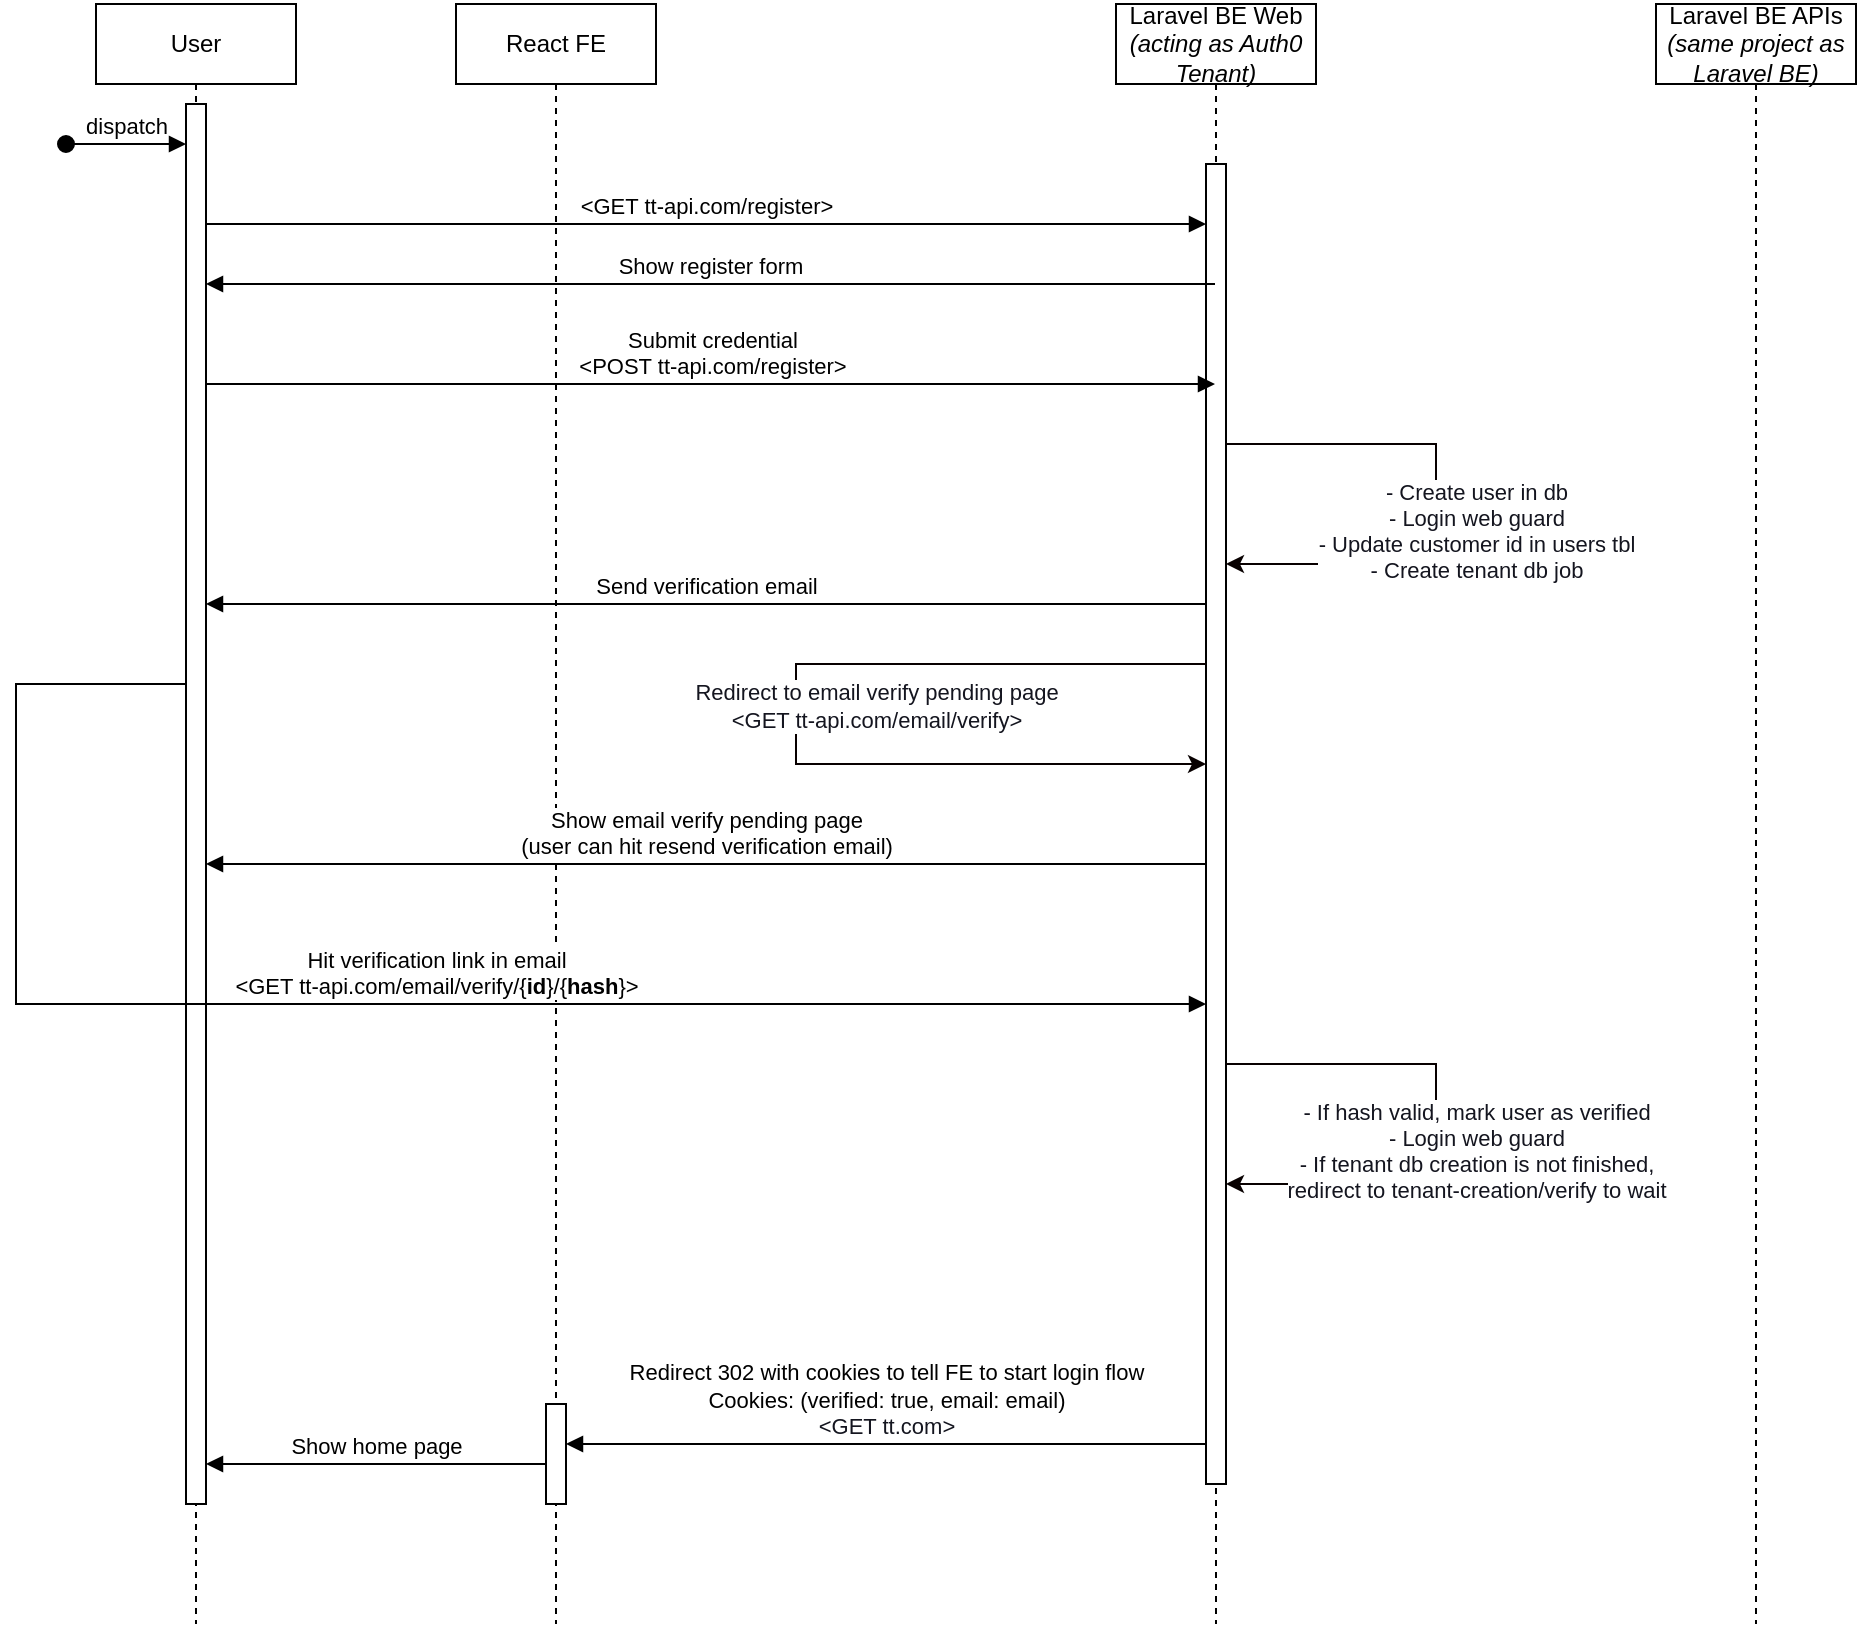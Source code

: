 <mxfile version="24.8.2">
  <diagram name="Page-1" id="g1ioHameETK95ObDJx7T">
    <mxGraphModel dx="1876" dy="569" grid="1" gridSize="10" guides="1" tooltips="1" connect="1" arrows="1" fold="1" page="1" pageScale="1" pageWidth="850" pageHeight="1100" math="0" shadow="0">
      <root>
        <mxCell id="0" />
        <mxCell id="1" parent="0" />
        <mxCell id="X3JfPEDHWv-7EbyUDdrs-1" value="User" style="shape=umlLifeline;perimeter=lifelinePerimeter;whiteSpace=wrap;html=1;container=0;dropTarget=0;collapsible=0;recursiveResize=0;outlineConnect=0;portConstraint=eastwest;newEdgeStyle={&quot;edgeStyle&quot;:&quot;elbowEdgeStyle&quot;,&quot;elbow&quot;:&quot;vertical&quot;,&quot;curved&quot;:0,&quot;rounded&quot;:0};" parent="1" vertex="1">
          <mxGeometry x="-410" y="30" width="100" height="810" as="geometry" />
        </mxCell>
        <mxCell id="X3JfPEDHWv-7EbyUDdrs-2" value="" style="html=1;points=[];perimeter=orthogonalPerimeter;outlineConnect=0;targetShapes=umlLifeline;portConstraint=eastwest;newEdgeStyle={&quot;edgeStyle&quot;:&quot;elbowEdgeStyle&quot;,&quot;elbow&quot;:&quot;vertical&quot;,&quot;curved&quot;:0,&quot;rounded&quot;:0};" parent="X3JfPEDHWv-7EbyUDdrs-1" vertex="1">
          <mxGeometry x="45" y="50" width="10" height="700" as="geometry" />
        </mxCell>
        <mxCell id="X3JfPEDHWv-7EbyUDdrs-3" value="dispatch" style="html=1;verticalAlign=bottom;startArrow=oval;endArrow=block;startSize=8;edgeStyle=elbowEdgeStyle;elbow=vertical;curved=0;rounded=0;" parent="X3JfPEDHWv-7EbyUDdrs-1" target="X3JfPEDHWv-7EbyUDdrs-2" edge="1">
          <mxGeometry relative="1" as="geometry">
            <mxPoint x="-15" y="70" as="sourcePoint" />
          </mxGeometry>
        </mxCell>
        <mxCell id="X3JfPEDHWv-7EbyUDdrs-5" value="React FE" style="shape=umlLifeline;perimeter=lifelinePerimeter;whiteSpace=wrap;html=1;container=0;dropTarget=0;collapsible=0;recursiveResize=0;outlineConnect=0;portConstraint=eastwest;newEdgeStyle={&quot;edgeStyle&quot;:&quot;elbowEdgeStyle&quot;,&quot;elbow&quot;:&quot;vertical&quot;,&quot;curved&quot;:0,&quot;rounded&quot;:0};" parent="1" vertex="1">
          <mxGeometry x="-230" y="30" width="100" height="810" as="geometry" />
        </mxCell>
        <mxCell id="rpZPybrss1myPxaJXPSo-8" value="" style="html=1;points=[];perimeter=orthogonalPerimeter;outlineConnect=0;targetShapes=umlLifeline;portConstraint=eastwest;newEdgeStyle={&quot;edgeStyle&quot;:&quot;elbowEdgeStyle&quot;,&quot;elbow&quot;:&quot;vertical&quot;,&quot;curved&quot;:0,&quot;rounded&quot;:0};" parent="X3JfPEDHWv-7EbyUDdrs-5" vertex="1">
          <mxGeometry x="45" y="700" width="10" height="50" as="geometry" />
        </mxCell>
        <mxCell id="X3JfPEDHWv-7EbyUDdrs-11" value="Laravel BE Web&lt;br&gt;&lt;i&gt;(acting as Auth0 Tenant)&lt;/i&gt;" style="shape=umlLifeline;perimeter=lifelinePerimeter;whiteSpace=wrap;html=1;container=0;dropTarget=0;collapsible=0;recursiveResize=0;outlineConnect=0;portConstraint=eastwest;newEdgeStyle={&quot;edgeStyle&quot;:&quot;elbowEdgeStyle&quot;,&quot;elbow&quot;:&quot;vertical&quot;,&quot;curved&quot;:0,&quot;rounded&quot;:0};" parent="1" vertex="1">
          <mxGeometry x="100" y="30" width="100" height="810" as="geometry" />
        </mxCell>
        <mxCell id="X3JfPEDHWv-7EbyUDdrs-12" value="" style="html=1;points=[];perimeter=orthogonalPerimeter;outlineConnect=0;targetShapes=umlLifeline;portConstraint=eastwest;newEdgeStyle={&quot;edgeStyle&quot;:&quot;elbowEdgeStyle&quot;,&quot;elbow&quot;:&quot;vertical&quot;,&quot;curved&quot;:0,&quot;rounded&quot;:0};" parent="X3JfPEDHWv-7EbyUDdrs-11" vertex="1">
          <mxGeometry x="45" y="80" width="10" height="660" as="geometry" />
        </mxCell>
        <mxCell id="rpZPybrss1myPxaJXPSo-1" value="" style="endArrow=classic;html=1;rounded=0;strokeColor=#080000;fontColor=#393C56;fillColor=#F2CC8F;startSize=6;" parent="X3JfPEDHWv-7EbyUDdrs-11" source="X3JfPEDHWv-7EbyUDdrs-12" target="X3JfPEDHWv-7EbyUDdrs-12" edge="1">
          <mxGeometry width="50" height="50" relative="1" as="geometry">
            <mxPoint x="90" y="220" as="sourcePoint" />
            <mxPoint x="170" y="230" as="targetPoint" />
            <Array as="points">
              <mxPoint x="160" y="220" />
              <mxPoint x="160" y="280" />
            </Array>
          </mxGeometry>
        </mxCell>
        <mxCell id="rpZPybrss1myPxaJXPSo-2" value="- Create user in db&lt;br&gt;- Login web guard&lt;br&gt;&lt;div&gt;- Update customer id in users tbl&lt;br&gt;- Create tenant db job&lt;br&gt;&lt;br&gt;&lt;/div&gt;" style="edgeLabel;html=1;align=center;verticalAlign=middle;resizable=0;points=[];strokeColor=#E07A5F;fontColor=#14151F;fillColor=#F2CC8F;" parent="rpZPybrss1myPxaJXPSo-1" vertex="1" connectable="0">
          <mxGeometry x="-0.1" y="1" relative="1" as="geometry">
            <mxPoint x="19" y="33" as="offset" />
          </mxGeometry>
        </mxCell>
        <mxCell id="rpZPybrss1myPxaJXPSo-4" value="" style="endArrow=classic;html=1;rounded=0;strokeColor=#080000;fontColor=#393C56;fillColor=#F2CC8F;" parent="X3JfPEDHWv-7EbyUDdrs-11" source="X3JfPEDHWv-7EbyUDdrs-12" target="X3JfPEDHWv-7EbyUDdrs-12" edge="1">
          <mxGeometry width="50" height="50" relative="1" as="geometry">
            <mxPoint x="-55" y="330" as="sourcePoint" />
            <mxPoint x="20" y="380" as="targetPoint" />
            <Array as="points">
              <mxPoint x="-160" y="330" />
              <mxPoint x="-160" y="380" />
            </Array>
          </mxGeometry>
        </mxCell>
        <mxCell id="rpZPybrss1myPxaJXPSo-5" value="Redirect to email verify pending page&lt;br&gt;&amp;lt;GET tt-api.com/email/verify&amp;gt;" style="edgeLabel;html=1;align=center;verticalAlign=middle;resizable=0;points=[];strokeColor=#E07A5F;fontColor=#14151F;fillColor=#F2CC8F;" parent="rpZPybrss1myPxaJXPSo-4" vertex="1" connectable="0">
          <mxGeometry x="-0.1" y="1" relative="1" as="geometry">
            <mxPoint x="39" y="19" as="offset" />
          </mxGeometry>
        </mxCell>
        <mxCell id="X3JfPEDHWv-7EbyUDdrs-13" value="Laravel BE APIs&lt;br&gt;&lt;i&gt;(same project as Laravel BE)&lt;/i&gt;" style="shape=umlLifeline;perimeter=lifelinePerimeter;whiteSpace=wrap;html=1;container=0;dropTarget=0;collapsible=0;recursiveResize=0;outlineConnect=0;portConstraint=eastwest;newEdgeStyle={&quot;edgeStyle&quot;:&quot;elbowEdgeStyle&quot;,&quot;elbow&quot;:&quot;vertical&quot;,&quot;curved&quot;:0,&quot;rounded&quot;:0};" parent="1" vertex="1">
          <mxGeometry x="370" y="30" width="100" height="810" as="geometry" />
        </mxCell>
        <mxCell id="X3JfPEDHWv-7EbyUDdrs-17" value="Show register form" style="html=1;verticalAlign=bottom;endArrow=block;edgeStyle=elbowEdgeStyle;elbow=vertical;curved=0;rounded=0;" parent="1" source="X3JfPEDHWv-7EbyUDdrs-11" edge="1">
          <mxGeometry relative="1" as="geometry">
            <mxPoint x="45" y="170" as="sourcePoint" />
            <Array as="points">
              <mxPoint x="-260" y="170" />
            </Array>
            <mxPoint x="-355" y="170" as="targetPoint" />
          </mxGeometry>
        </mxCell>
        <mxCell id="X3JfPEDHWv-7EbyUDdrs-18" value="Submit credential&lt;br&gt;&amp;lt;POST tt-api.com/register&amp;gt;" style="html=1;verticalAlign=bottom;endArrow=block;edgeStyle=elbowEdgeStyle;elbow=vertical;curved=0;rounded=0;" parent="1" target="X3JfPEDHWv-7EbyUDdrs-11" edge="1">
          <mxGeometry relative="1" as="geometry">
            <mxPoint x="-355" y="220" as="sourcePoint" />
            <Array as="points">
              <mxPoint x="-250" y="220" />
            </Array>
            <mxPoint x="45" y="220" as="targetPoint" />
          </mxGeometry>
        </mxCell>
        <mxCell id="rpZPybrss1myPxaJXPSo-9" value="Redirect 302 with cookies to tell FE to start login flow&lt;br&gt;Cookies: (verified: true, email: email)&lt;br&gt;&lt;span style=&quot;color: rgb(20, 21, 31);&quot;&gt;&amp;lt;GET tt.com&amp;gt;&lt;/span&gt;" style="html=1;verticalAlign=bottom;endArrow=block;edgeStyle=elbowEdgeStyle;elbow=vertical;curved=0;rounded=0;" parent="1" target="rpZPybrss1myPxaJXPSo-8" edge="1">
          <mxGeometry relative="1" as="geometry">
            <mxPoint x="145" y="750" as="sourcePoint" />
            <Array as="points">
              <mxPoint x="-90" y="750" />
            </Array>
            <mxPoint x="40" y="830" as="targetPoint" />
          </mxGeometry>
        </mxCell>
        <mxCell id="rpZPybrss1myPxaJXPSo-17" value="Show home page" style="html=1;verticalAlign=bottom;endArrow=block;edgeStyle=elbowEdgeStyle;elbow=vertical;curved=0;rounded=0;" parent="1" source="rpZPybrss1myPxaJXPSo-8" target="X3JfPEDHWv-7EbyUDdrs-2" edge="1">
          <mxGeometry relative="1" as="geometry">
            <mxPoint x="-345" y="760" as="sourcePoint" />
            <Array as="points">
              <mxPoint x="-260" y="760" />
            </Array>
            <mxPoint x="-175" y="760" as="targetPoint" />
          </mxGeometry>
        </mxCell>
        <mxCell id="ZTbGjJP8coFDVD-pvjcx-1" value="&amp;lt;GET tt-api.com/register&amp;gt;" style="html=1;verticalAlign=bottom;endArrow=block;edgeStyle=elbowEdgeStyle;elbow=vertical;curved=0;rounded=0;" edge="1" parent="1" source="X3JfPEDHWv-7EbyUDdrs-2" target="X3JfPEDHWv-7EbyUDdrs-12">
          <mxGeometry relative="1" as="geometry">
            <mxPoint x="-330" y="140" as="sourcePoint" />
            <Array as="points">
              <mxPoint x="-250" y="140" />
            </Array>
            <mxPoint x="149.5" y="140" as="targetPoint" />
          </mxGeometry>
        </mxCell>
        <mxCell id="ZTbGjJP8coFDVD-pvjcx-2" value="Send verification email" style="html=1;verticalAlign=bottom;endArrow=block;edgeStyle=elbowEdgeStyle;elbow=vertical;curved=0;rounded=0;" edge="1" parent="1" source="X3JfPEDHWv-7EbyUDdrs-12" target="X3JfPEDHWv-7EbyUDdrs-2">
          <mxGeometry relative="1" as="geometry">
            <mxPoint x="90" y="330" as="sourcePoint" />
            <Array as="points">
              <mxPoint x="-255" y="330" />
            </Array>
            <mxPoint x="-350" y="330" as="targetPoint" />
          </mxGeometry>
        </mxCell>
        <mxCell id="ZTbGjJP8coFDVD-pvjcx-3" value="Show email verify pending page&lt;br&gt;(user can hit resend verification email)" style="html=1;verticalAlign=bottom;endArrow=block;edgeStyle=elbowEdgeStyle;elbow=vertical;curved=0;rounded=0;" edge="1" parent="1" source="X3JfPEDHWv-7EbyUDdrs-12" target="X3JfPEDHWv-7EbyUDdrs-2">
          <mxGeometry relative="1" as="geometry">
            <mxPoint x="120" y="460" as="sourcePoint" />
            <Array as="points">
              <mxPoint x="-250" y="460" />
            </Array>
            <mxPoint x="-350" y="460" as="targetPoint" />
          </mxGeometry>
        </mxCell>
        <mxCell id="ZTbGjJP8coFDVD-pvjcx-4" value="Hit verification link in email&lt;br&gt;&amp;lt;GET tt-api.com/email/verify/{&lt;b&gt;id&lt;/b&gt;}/{&lt;b&gt;hash&lt;/b&gt;}&amp;gt;" style="html=1;verticalAlign=bottom;endArrow=block;edgeStyle=orthogonalEdgeStyle;elbow=vertical;rounded=0;" edge="1" parent="1" source="X3JfPEDHWv-7EbyUDdrs-2" target="X3JfPEDHWv-7EbyUDdrs-12">
          <mxGeometry x="0.083" relative="1" as="geometry">
            <mxPoint x="-380" y="370" as="sourcePoint" />
            <Array as="points">
              <mxPoint x="-450" y="370" />
              <mxPoint x="-450" y="530" />
            </Array>
            <mxPoint x="120" y="530" as="targetPoint" />
            <mxPoint as="offset" />
          </mxGeometry>
        </mxCell>
        <mxCell id="ZTbGjJP8coFDVD-pvjcx-12" value="" style="endArrow=classic;html=1;rounded=0;strokeColor=#080000;fontColor=#393C56;fillColor=#F2CC8F;startSize=6;" edge="1" parent="1">
          <mxGeometry width="50" height="50" relative="1" as="geometry">
            <mxPoint x="155" y="560" as="sourcePoint" />
            <mxPoint x="155" y="620" as="targetPoint" />
            <Array as="points">
              <mxPoint x="260" y="560" />
              <mxPoint x="260" y="620" />
            </Array>
          </mxGeometry>
        </mxCell>
        <mxCell id="ZTbGjJP8coFDVD-pvjcx-13" value="- If hash valid, mark user as verified&lt;br&gt;- Login web guard&lt;br&gt;&lt;div&gt;- If tenant db creation is not finished, &lt;br&gt;redirect to&amp;nbsp;tenant-creation/verify to wait&lt;br&gt;&lt;br&gt;&lt;/div&gt;" style="edgeLabel;html=1;align=center;verticalAlign=middle;resizable=0;points=[];strokeColor=#E07A5F;fontColor=#14151F;fillColor=#F2CC8F;" vertex="1" connectable="0" parent="ZTbGjJP8coFDVD-pvjcx-12">
          <mxGeometry x="-0.1" y="1" relative="1" as="geometry">
            <mxPoint x="19" y="33" as="offset" />
          </mxGeometry>
        </mxCell>
      </root>
    </mxGraphModel>
  </diagram>
</mxfile>
